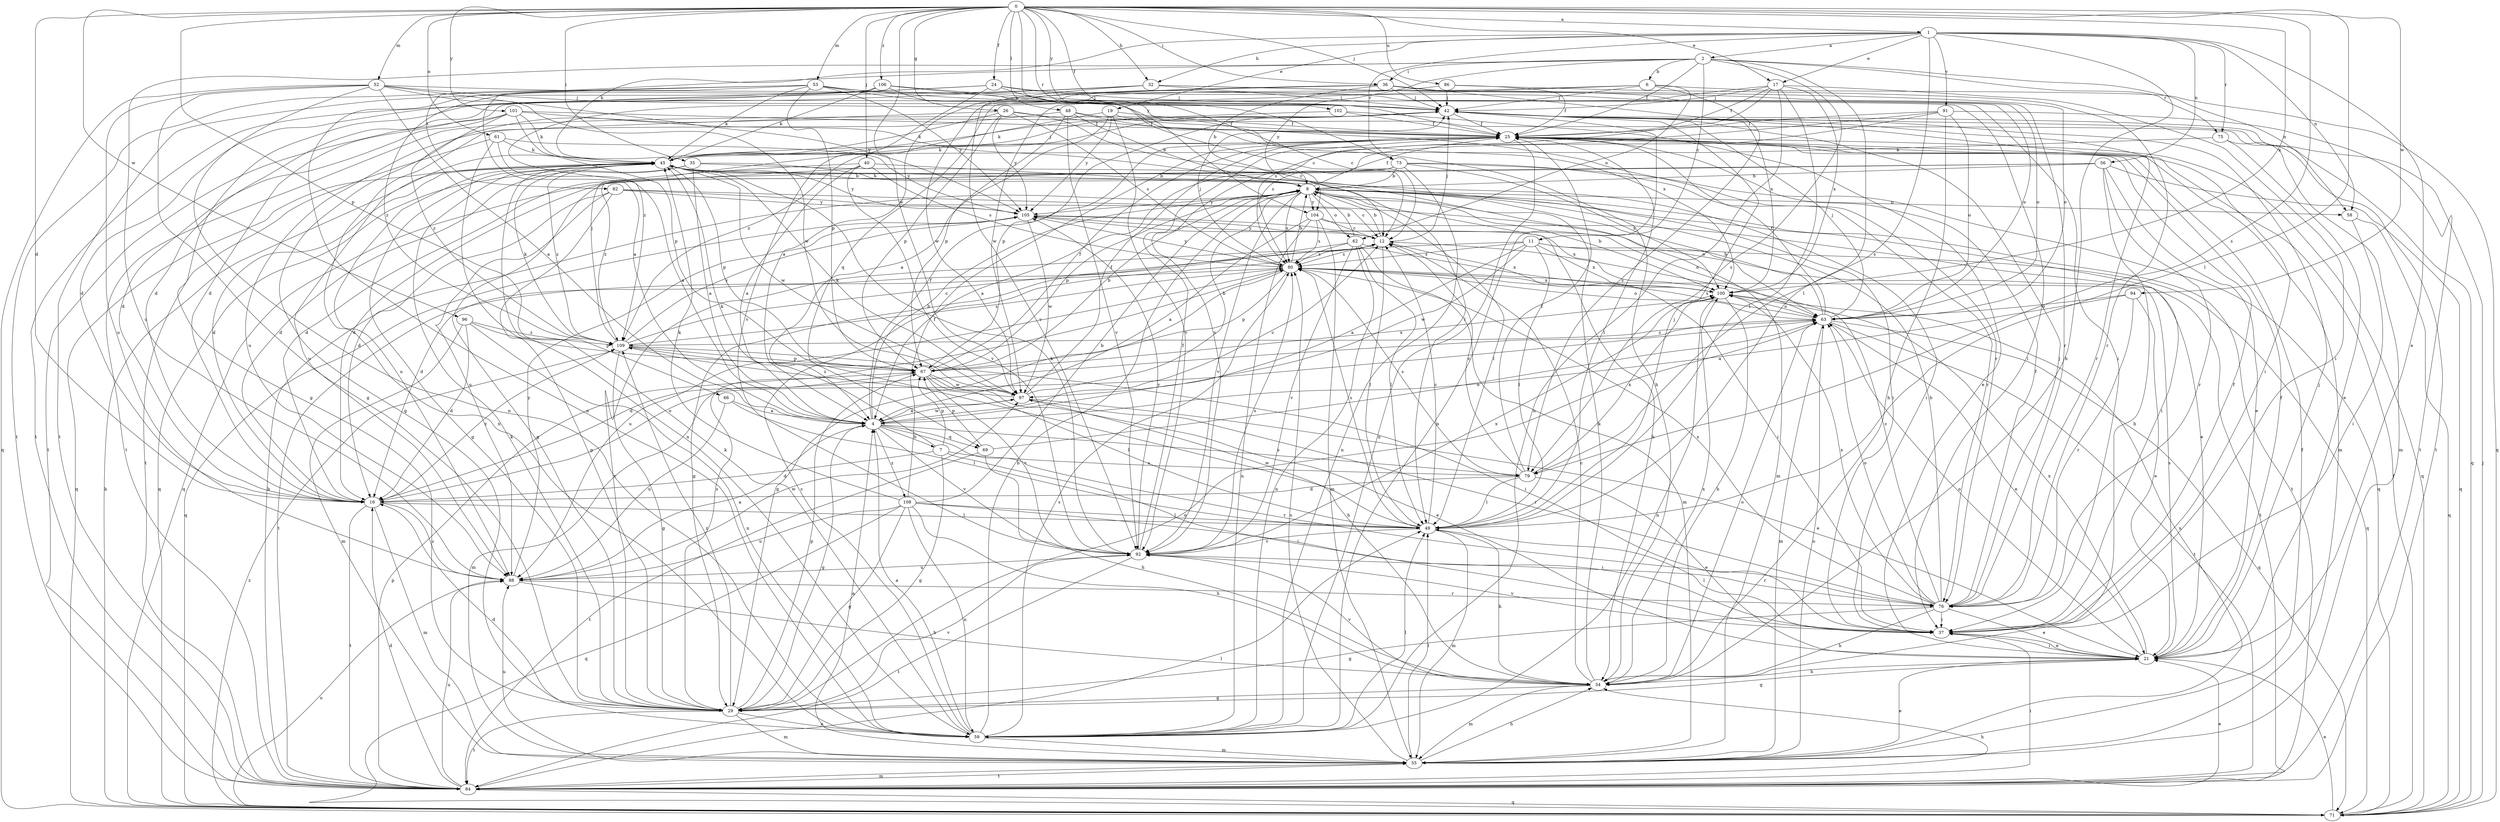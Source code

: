 strict digraph  {
0;
1;
2;
4;
6;
7;
8;
11;
12;
16;
17;
19;
21;
24;
25;
26;
29;
32;
34;
35;
36;
37;
40;
42;
45;
48;
49;
52;
53;
55;
56;
58;
59;
61;
62;
63;
66;
67;
69;
71;
73;
75;
76;
79;
80;
82;
84;
86;
88;
91;
92;
94;
96;
97;
100;
101;
102;
104;
105;
106;
108;
109;
0 -> 1  [label=a];
0 -> 16  [label=d];
0 -> 17  [label=e];
0 -> 24  [label=f];
0 -> 25  [label=f];
0 -> 26  [label=g];
0 -> 32  [label=h];
0 -> 35  [label=i];
0 -> 36  [label=i];
0 -> 40  [label=j];
0 -> 42  [label=j];
0 -> 48  [label=l];
0 -> 49  [label=l];
0 -> 52  [label=m];
0 -> 53  [label=m];
0 -> 61  [label=o];
0 -> 66  [label=p];
0 -> 73  [label=r];
0 -> 79  [label=s];
0 -> 86  [label=u];
0 -> 94  [label=w];
0 -> 96  [label=w];
0 -> 97  [label=w];
0 -> 100  [label=x];
0 -> 101  [label=y];
0 -> 102  [label=y];
0 -> 104  [label=y];
0 -> 106  [label=z];
1 -> 2  [label=a];
1 -> 17  [label=e];
1 -> 19  [label=e];
1 -> 21  [label=e];
1 -> 32  [label=h];
1 -> 34  [label=h];
1 -> 45  [label=k];
1 -> 56  [label=n];
1 -> 58  [label=n];
1 -> 73  [label=r];
1 -> 75  [label=r];
1 -> 79  [label=s];
1 -> 91  [label=v];
2 -> 6  [label=b];
2 -> 11  [label=c];
2 -> 25  [label=f];
2 -> 36  [label=i];
2 -> 49  [label=l];
2 -> 58  [label=n];
2 -> 75  [label=r];
2 -> 79  [label=s];
2 -> 82  [label=t];
2 -> 88  [label=u];
2 -> 104  [label=y];
4 -> 7  [label=b];
4 -> 8  [label=b];
4 -> 12  [label=c];
4 -> 25  [label=f];
4 -> 29  [label=g];
4 -> 69  [label=q];
4 -> 76  [label=r];
4 -> 79  [label=s];
4 -> 92  [label=v];
4 -> 97  [label=w];
4 -> 108  [label=z];
6 -> 42  [label=j];
6 -> 62  [label=o];
6 -> 69  [label=q];
6 -> 71  [label=q];
6 -> 79  [label=s];
6 -> 109  [label=z];
7 -> 16  [label=d];
7 -> 29  [label=g];
7 -> 37  [label=i];
7 -> 45  [label=k];
7 -> 67  [label=p];
7 -> 79  [label=s];
8 -> 25  [label=f];
8 -> 34  [label=h];
8 -> 37  [label=i];
8 -> 49  [label=l];
8 -> 55  [label=m];
8 -> 58  [label=n];
8 -> 62  [label=o];
8 -> 67  [label=p];
8 -> 80  [label=s];
8 -> 84  [label=t];
8 -> 92  [label=v];
8 -> 104  [label=y];
8 -> 105  [label=y];
11 -> 4  [label=a];
11 -> 16  [label=d];
11 -> 49  [label=l];
11 -> 71  [label=q];
11 -> 80  [label=s];
11 -> 84  [label=t];
11 -> 97  [label=w];
11 -> 100  [label=x];
12 -> 8  [label=b];
12 -> 37  [label=i];
12 -> 42  [label=j];
12 -> 49  [label=l];
12 -> 80  [label=s];
12 -> 105  [label=y];
16 -> 49  [label=l];
16 -> 55  [label=m];
16 -> 63  [label=o];
16 -> 84  [label=t];
16 -> 88  [label=u];
16 -> 109  [label=z];
17 -> 25  [label=f];
17 -> 37  [label=i];
17 -> 42  [label=j];
17 -> 49  [label=l];
17 -> 59  [label=n];
17 -> 80  [label=s];
17 -> 97  [label=w];
17 -> 100  [label=x];
19 -> 4  [label=a];
19 -> 25  [label=f];
19 -> 84  [label=t];
19 -> 92  [label=v];
19 -> 105  [label=y];
19 -> 109  [label=z];
21 -> 25  [label=f];
21 -> 29  [label=g];
21 -> 34  [label=h];
21 -> 37  [label=i];
21 -> 42  [label=j];
21 -> 63  [label=o];
21 -> 80  [label=s];
21 -> 100  [label=x];
24 -> 12  [label=c];
24 -> 16  [label=d];
24 -> 29  [label=g];
24 -> 42  [label=j];
24 -> 63  [label=o];
24 -> 92  [label=v];
25 -> 45  [label=k];
25 -> 49  [label=l];
25 -> 55  [label=m];
25 -> 59  [label=n];
25 -> 71  [label=q];
25 -> 88  [label=u];
26 -> 12  [label=c];
26 -> 25  [label=f];
26 -> 29  [label=g];
26 -> 45  [label=k];
26 -> 67  [label=p];
26 -> 80  [label=s];
26 -> 105  [label=y];
29 -> 12  [label=c];
29 -> 45  [label=k];
29 -> 55  [label=m];
29 -> 59  [label=n];
29 -> 63  [label=o];
29 -> 67  [label=p];
29 -> 80  [label=s];
29 -> 84  [label=t];
29 -> 92  [label=v];
29 -> 109  [label=z];
32 -> 16  [label=d];
32 -> 42  [label=j];
32 -> 63  [label=o];
32 -> 76  [label=r];
32 -> 84  [label=t];
32 -> 92  [label=v];
34 -> 12  [label=c];
34 -> 29  [label=g];
34 -> 45  [label=k];
34 -> 55  [label=m];
34 -> 63  [label=o];
34 -> 92  [label=v];
34 -> 100  [label=x];
35 -> 4  [label=a];
35 -> 8  [label=b];
35 -> 16  [label=d];
35 -> 37  [label=i];
35 -> 71  [label=q];
36 -> 4  [label=a];
36 -> 8  [label=b];
36 -> 42  [label=j];
36 -> 63  [label=o];
36 -> 97  [label=w];
36 -> 100  [label=x];
37 -> 21  [label=e];
37 -> 25  [label=f];
37 -> 49  [label=l];
37 -> 92  [label=v];
40 -> 4  [label=a];
40 -> 8  [label=b];
40 -> 71  [label=q];
40 -> 80  [label=s];
40 -> 92  [label=v];
40 -> 109  [label=z];
42 -> 25  [label=f];
42 -> 37  [label=i];
42 -> 59  [label=n];
42 -> 67  [label=p];
42 -> 71  [label=q];
42 -> 76  [label=r];
42 -> 84  [label=t];
42 -> 88  [label=u];
45 -> 8  [label=b];
45 -> 16  [label=d];
45 -> 29  [label=g];
45 -> 37  [label=i];
45 -> 42  [label=j];
45 -> 67  [label=p];
45 -> 71  [label=q];
45 -> 88  [label=u];
45 -> 97  [label=w];
45 -> 105  [label=y];
45 -> 109  [label=z];
48 -> 8  [label=b];
48 -> 25  [label=f];
48 -> 59  [label=n];
48 -> 67  [label=p];
48 -> 76  [label=r];
48 -> 92  [label=v];
49 -> 12  [label=c];
49 -> 34  [label=h];
49 -> 42  [label=j];
49 -> 55  [label=m];
49 -> 80  [label=s];
49 -> 92  [label=v];
49 -> 97  [label=w];
52 -> 4  [label=a];
52 -> 29  [label=g];
52 -> 37  [label=i];
52 -> 42  [label=j];
52 -> 59  [label=n];
52 -> 71  [label=q];
52 -> 88  [label=u];
52 -> 97  [label=w];
52 -> 105  [label=y];
53 -> 4  [label=a];
53 -> 34  [label=h];
53 -> 37  [label=i];
53 -> 42  [label=j];
53 -> 45  [label=k];
53 -> 59  [label=n];
53 -> 67  [label=p];
53 -> 84  [label=t];
53 -> 105  [label=y];
55 -> 4  [label=a];
55 -> 21  [label=e];
55 -> 25  [label=f];
55 -> 34  [label=h];
55 -> 49  [label=l];
55 -> 63  [label=o];
55 -> 80  [label=s];
55 -> 84  [label=t];
55 -> 88  [label=u];
55 -> 100  [label=x];
56 -> 4  [label=a];
56 -> 8  [label=b];
56 -> 16  [label=d];
56 -> 21  [label=e];
56 -> 34  [label=h];
56 -> 71  [label=q];
56 -> 76  [label=r];
58 -> 37  [label=i];
58 -> 71  [label=q];
59 -> 4  [label=a];
59 -> 8  [label=b];
59 -> 12  [label=c];
59 -> 16  [label=d];
59 -> 45  [label=k];
59 -> 49  [label=l];
59 -> 55  [label=m];
59 -> 80  [label=s];
61 -> 4  [label=a];
61 -> 45  [label=k];
61 -> 59  [label=n];
61 -> 84  [label=t];
61 -> 105  [label=y];
62 -> 8  [label=b];
62 -> 29  [label=g];
62 -> 49  [label=l];
62 -> 55  [label=m];
62 -> 59  [label=n];
62 -> 80  [label=s];
62 -> 92  [label=v];
62 -> 100  [label=x];
63 -> 8  [label=b];
63 -> 16  [label=d];
63 -> 21  [label=e];
63 -> 25  [label=f];
63 -> 42  [label=j];
63 -> 55  [label=m];
63 -> 71  [label=q];
63 -> 80  [label=s];
63 -> 84  [label=t];
63 -> 109  [label=z];
66 -> 4  [label=a];
66 -> 49  [label=l];
66 -> 88  [label=u];
67 -> 8  [label=b];
67 -> 21  [label=e];
67 -> 25  [label=f];
67 -> 49  [label=l];
67 -> 55  [label=m];
67 -> 92  [label=v];
67 -> 97  [label=w];
67 -> 100  [label=x];
69 -> 34  [label=h];
69 -> 63  [label=o];
69 -> 67  [label=p];
69 -> 84  [label=t];
71 -> 21  [label=e];
71 -> 25  [label=f];
71 -> 42  [label=j];
71 -> 45  [label=k];
71 -> 88  [label=u];
71 -> 109  [label=z];
73 -> 8  [label=b];
73 -> 16  [label=d];
73 -> 29  [label=g];
73 -> 59  [label=n];
73 -> 71  [label=q];
73 -> 76  [label=r];
73 -> 100  [label=x];
75 -> 21  [label=e];
75 -> 45  [label=k];
75 -> 55  [label=m];
76 -> 8  [label=b];
76 -> 12  [label=c];
76 -> 21  [label=e];
76 -> 25  [label=f];
76 -> 29  [label=g];
76 -> 34  [label=h];
76 -> 37  [label=i];
76 -> 42  [label=j];
76 -> 63  [label=o];
76 -> 80  [label=s];
76 -> 100  [label=x];
79 -> 12  [label=c];
79 -> 16  [label=d];
79 -> 21  [label=e];
79 -> 25  [label=f];
79 -> 49  [label=l];
79 -> 80  [label=s];
79 -> 100  [label=x];
80 -> 8  [label=b];
80 -> 29  [label=g];
80 -> 42  [label=j];
80 -> 63  [label=o];
80 -> 67  [label=p];
80 -> 84  [label=t];
80 -> 88  [label=u];
80 -> 100  [label=x];
80 -> 105  [label=y];
82 -> 12  [label=c];
82 -> 16  [label=d];
82 -> 29  [label=g];
82 -> 63  [label=o];
82 -> 88  [label=u];
82 -> 105  [label=y];
84 -> 8  [label=b];
84 -> 16  [label=d];
84 -> 21  [label=e];
84 -> 34  [label=h];
84 -> 37  [label=i];
84 -> 49  [label=l];
84 -> 55  [label=m];
84 -> 67  [label=p];
84 -> 71  [label=q];
84 -> 88  [label=u];
86 -> 16  [label=d];
86 -> 25  [label=f];
86 -> 42  [label=j];
86 -> 76  [label=r];
88 -> 4  [label=a];
88 -> 34  [label=h];
88 -> 76  [label=r];
88 -> 97  [label=w];
88 -> 105  [label=y];
91 -> 25  [label=f];
91 -> 34  [label=h];
91 -> 63  [label=o];
91 -> 80  [label=s];
91 -> 84  [label=t];
91 -> 92  [label=v];
92 -> 25  [label=f];
92 -> 45  [label=k];
92 -> 76  [label=r];
92 -> 80  [label=s];
92 -> 84  [label=t];
92 -> 88  [label=u];
92 -> 100  [label=x];
92 -> 105  [label=y];
94 -> 4  [label=a];
94 -> 21  [label=e];
94 -> 63  [label=o];
94 -> 76  [label=r];
96 -> 16  [label=d];
96 -> 55  [label=m];
96 -> 59  [label=n];
96 -> 67  [label=p];
96 -> 109  [label=z];
97 -> 4  [label=a];
97 -> 8  [label=b];
97 -> 21  [label=e];
97 -> 25  [label=f];
97 -> 45  [label=k];
97 -> 76  [label=r];
97 -> 109  [label=z];
100 -> 8  [label=b];
100 -> 34  [label=h];
100 -> 59  [label=n];
100 -> 63  [label=o];
101 -> 16  [label=d];
101 -> 25  [label=f];
101 -> 45  [label=k];
101 -> 49  [label=l];
101 -> 67  [label=p];
101 -> 84  [label=t];
101 -> 109  [label=z];
102 -> 21  [label=e];
102 -> 25  [label=f];
102 -> 45  [label=k];
104 -> 4  [label=a];
104 -> 12  [label=c];
104 -> 21  [label=e];
104 -> 55  [label=m];
104 -> 59  [label=n];
104 -> 80  [label=s];
105 -> 12  [label=c];
105 -> 63  [label=o];
105 -> 71  [label=q];
105 -> 97  [label=w];
105 -> 100  [label=x];
106 -> 12  [label=c];
106 -> 42  [label=j];
106 -> 45  [label=k];
106 -> 84  [label=t];
106 -> 100  [label=x];
106 -> 109  [label=z];
108 -> 8  [label=b];
108 -> 25  [label=f];
108 -> 29  [label=g];
108 -> 34  [label=h];
108 -> 37  [label=i];
108 -> 45  [label=k];
108 -> 49  [label=l];
108 -> 59  [label=n];
108 -> 71  [label=q];
108 -> 88  [label=u];
109 -> 12  [label=c];
109 -> 29  [label=g];
109 -> 34  [label=h];
109 -> 37  [label=i];
109 -> 42  [label=j];
109 -> 45  [label=k];
109 -> 67  [label=p];
109 -> 80  [label=s];
109 -> 105  [label=y];
}
